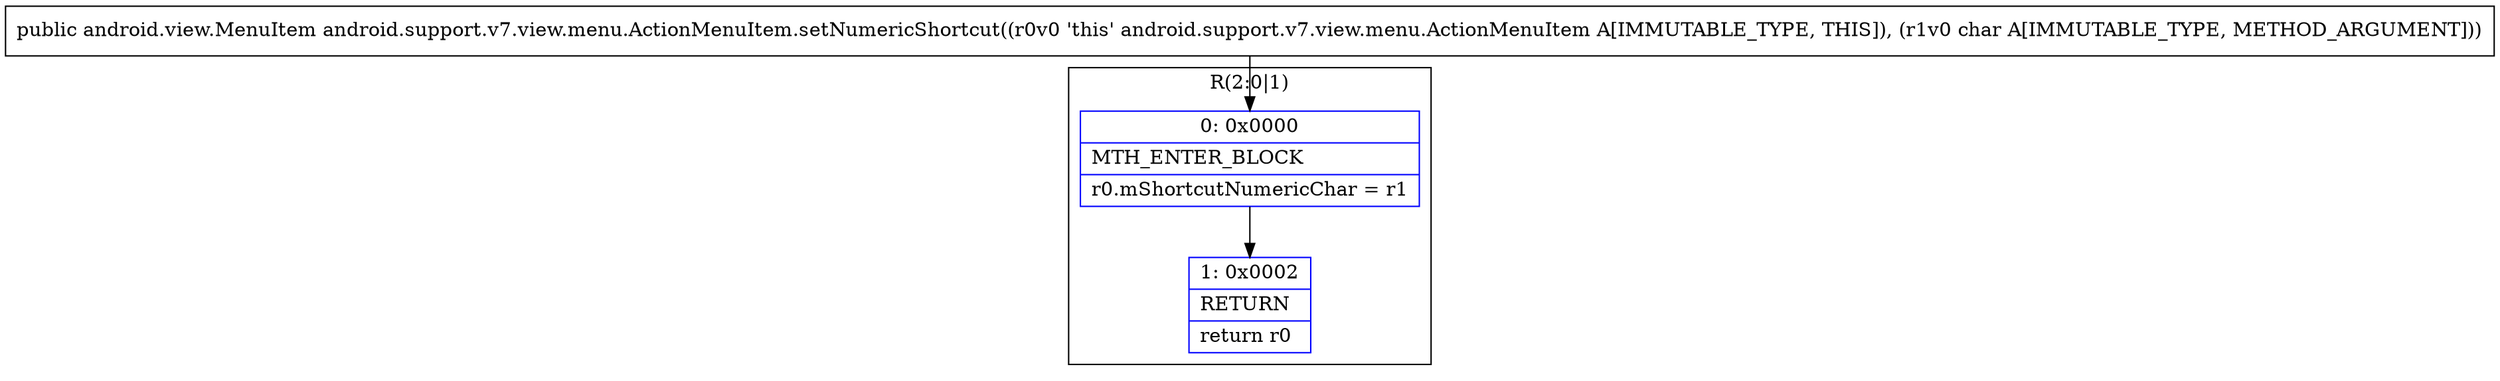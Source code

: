 digraph "CFG forandroid.support.v7.view.menu.ActionMenuItem.setNumericShortcut(C)Landroid\/view\/MenuItem;" {
subgraph cluster_Region_403663884 {
label = "R(2:0|1)";
node [shape=record,color=blue];
Node_0 [shape=record,label="{0\:\ 0x0000|MTH_ENTER_BLOCK\l|r0.mShortcutNumericChar = r1\l}"];
Node_1 [shape=record,label="{1\:\ 0x0002|RETURN\l|return r0\l}"];
}
MethodNode[shape=record,label="{public android.view.MenuItem android.support.v7.view.menu.ActionMenuItem.setNumericShortcut((r0v0 'this' android.support.v7.view.menu.ActionMenuItem A[IMMUTABLE_TYPE, THIS]), (r1v0 char A[IMMUTABLE_TYPE, METHOD_ARGUMENT])) }"];
MethodNode -> Node_0;
Node_0 -> Node_1;
}

